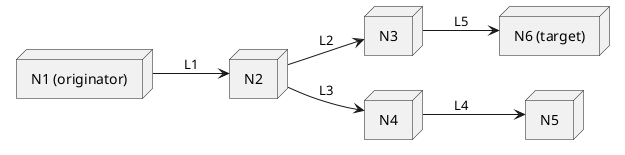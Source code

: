 @startuml
left to right direction

node "N1 (originator)" as N1
node N2
node N3
node N4
node N5
node "N6 (target)" as N6

N1 --> N2 : L1
N2 --> N3 : L2
N2 --> N4 : L3
N4 --> N5 : L4
N3 --> N6 : L5

@enduml
